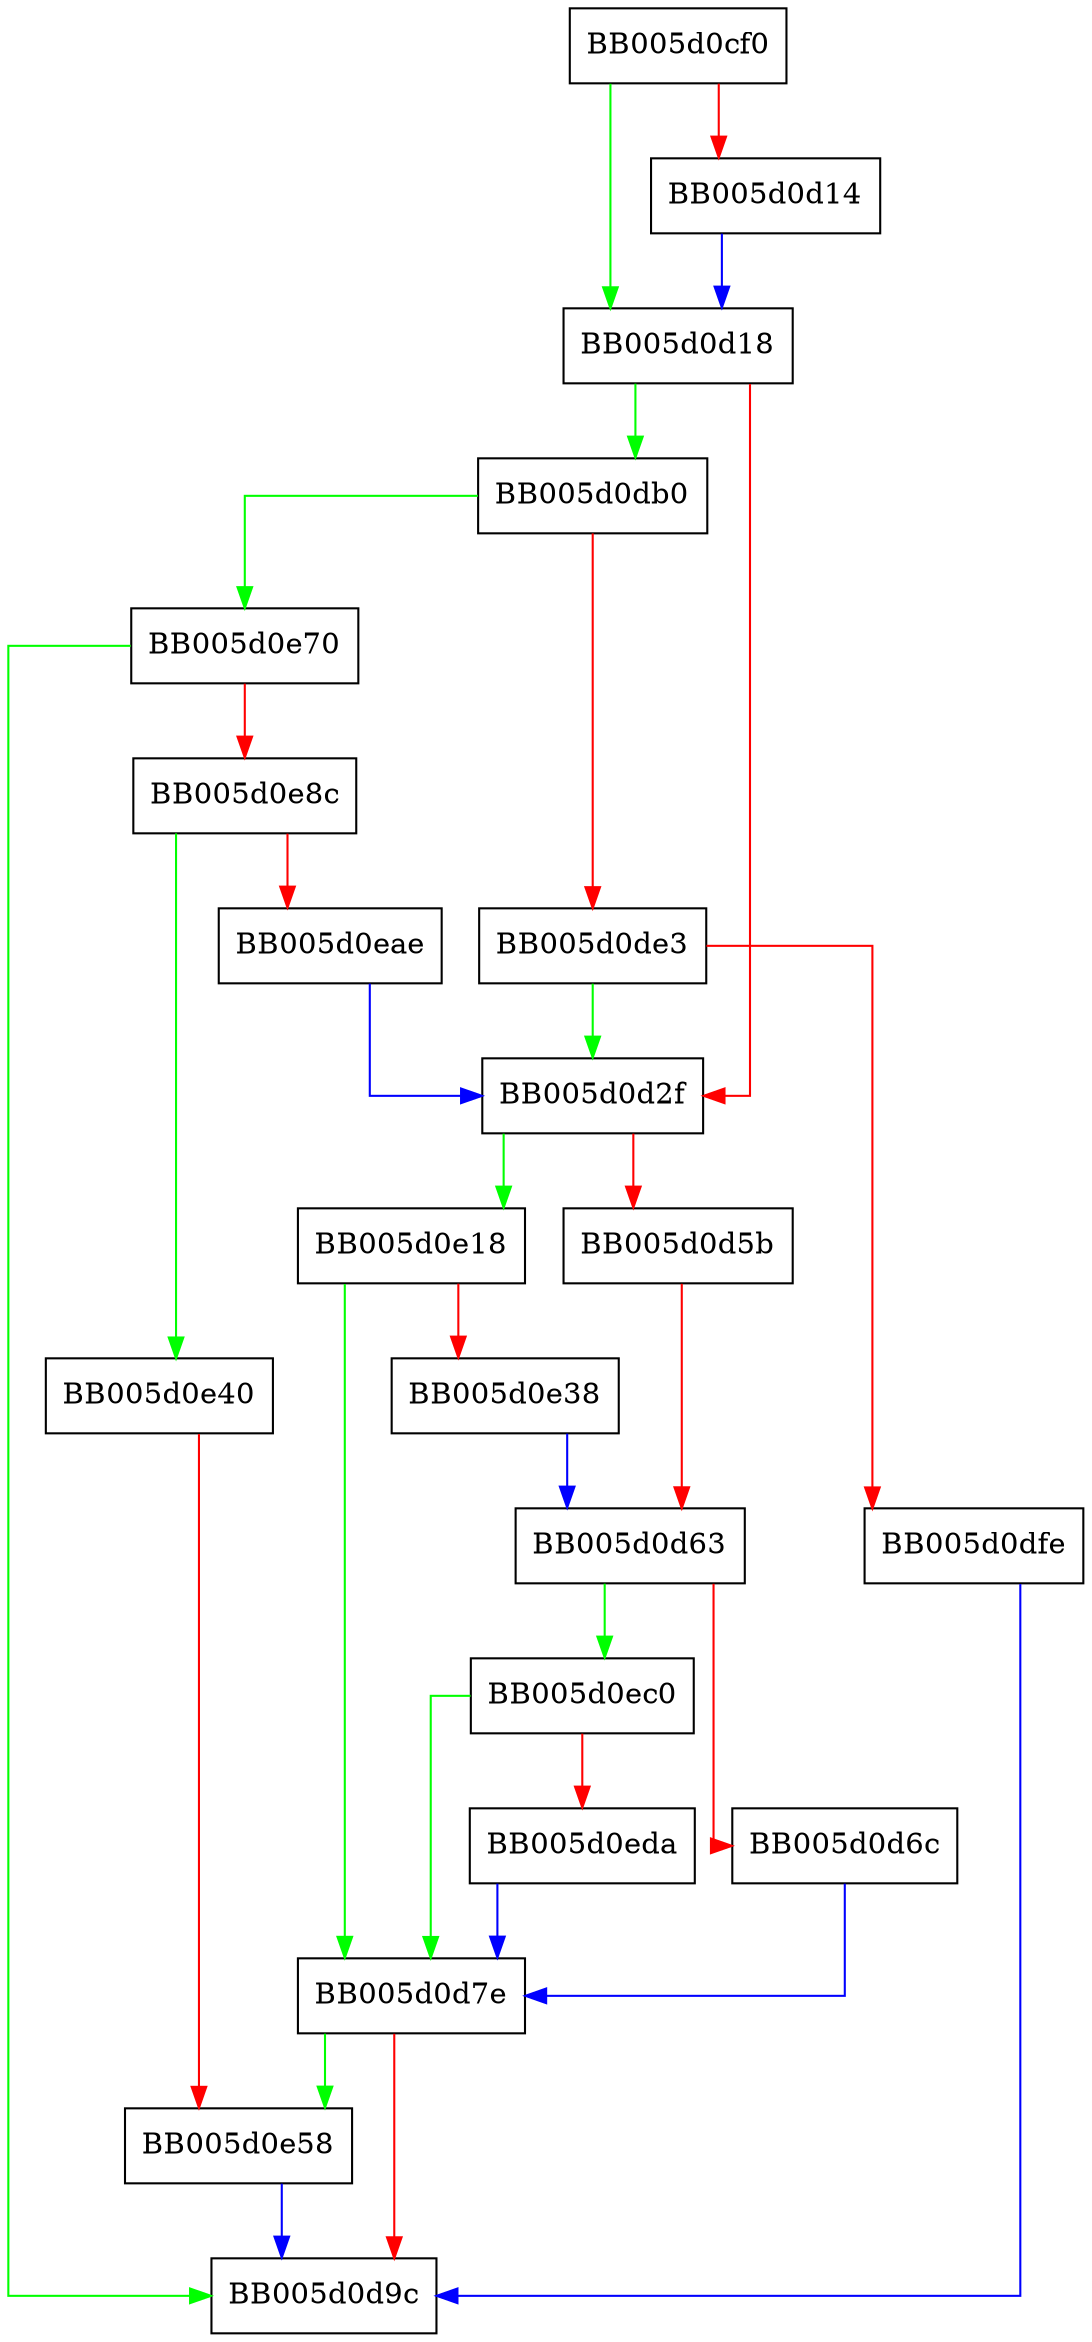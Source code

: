 digraph EVP_PKEY_print_public {
  node [shape="box"];
  graph [splines=ortho];
  BB005d0cf0 -> BB005d0d18 [color="green"];
  BB005d0cf0 -> BB005d0d14 [color="red"];
  BB005d0d14 -> BB005d0d18 [color="blue"];
  BB005d0d18 -> BB005d0db0 [color="green"];
  BB005d0d18 -> BB005d0d2f [color="red"];
  BB005d0d2f -> BB005d0e18 [color="green"];
  BB005d0d2f -> BB005d0d5b [color="red"];
  BB005d0d5b -> BB005d0d63 [color="red"];
  BB005d0d63 -> BB005d0ec0 [color="green"];
  BB005d0d63 -> BB005d0d6c [color="red"];
  BB005d0d6c -> BB005d0d7e [color="blue"];
  BB005d0d7e -> BB005d0e58 [color="green"];
  BB005d0d7e -> BB005d0d9c [color="red"];
  BB005d0db0 -> BB005d0e70 [color="green"];
  BB005d0db0 -> BB005d0de3 [color="red"];
  BB005d0de3 -> BB005d0d2f [color="green"];
  BB005d0de3 -> BB005d0dfe [color="red"];
  BB005d0dfe -> BB005d0d9c [color="blue"];
  BB005d0e18 -> BB005d0d7e [color="green"];
  BB005d0e18 -> BB005d0e38 [color="red"];
  BB005d0e38 -> BB005d0d63 [color="blue"];
  BB005d0e40 -> BB005d0e58 [color="red"];
  BB005d0e58 -> BB005d0d9c [color="blue"];
  BB005d0e70 -> BB005d0d9c [color="green"];
  BB005d0e70 -> BB005d0e8c [color="red"];
  BB005d0e8c -> BB005d0e40 [color="green"];
  BB005d0e8c -> BB005d0eae [color="red"];
  BB005d0eae -> BB005d0d2f [color="blue"];
  BB005d0ec0 -> BB005d0d7e [color="green"];
  BB005d0ec0 -> BB005d0eda [color="red"];
  BB005d0eda -> BB005d0d7e [color="blue"];
}